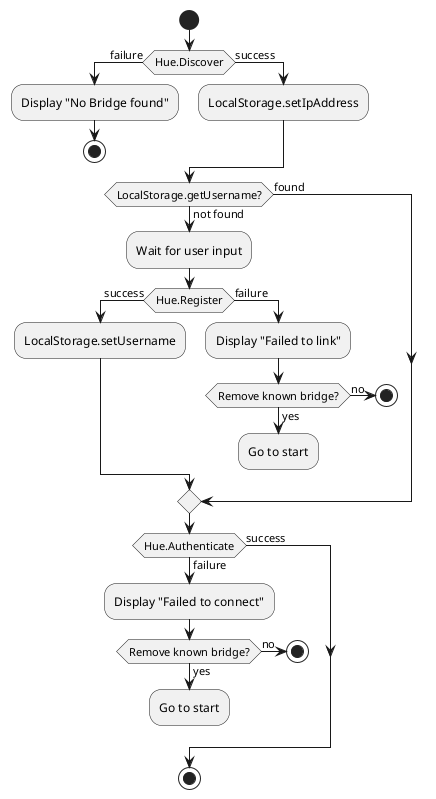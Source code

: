 @startuml
'https://plantuml.com/activity-diagram-beta

start


    if (Hue.Discover) then (failure)
        :Display "No Bridge found";
        stop
    else (success)
        :LocalStorage.setIpAddress;
    endif

    if (LocalStorage.getUsername?) is (found) then
    else (not found)
        :Wait for user input;
        if (Hue.Register) is (success) then
            :LocalStorage.setUsername;
        else (failure)
            :Display "Failed to link";
            if (Remove known bridge?) is (yes) then
                :Go to start;
                kill
            else (no)
                stop
            endif
        endif
    endif


if (Hue.Authenticate) is (success) then
else (failure)
    :Display "Failed to connect";
    if (Remove known bridge?) is (yes) then
        :Go to start;
        kill
    else (no)
        stop
    endif
endif

stop
@enduml
